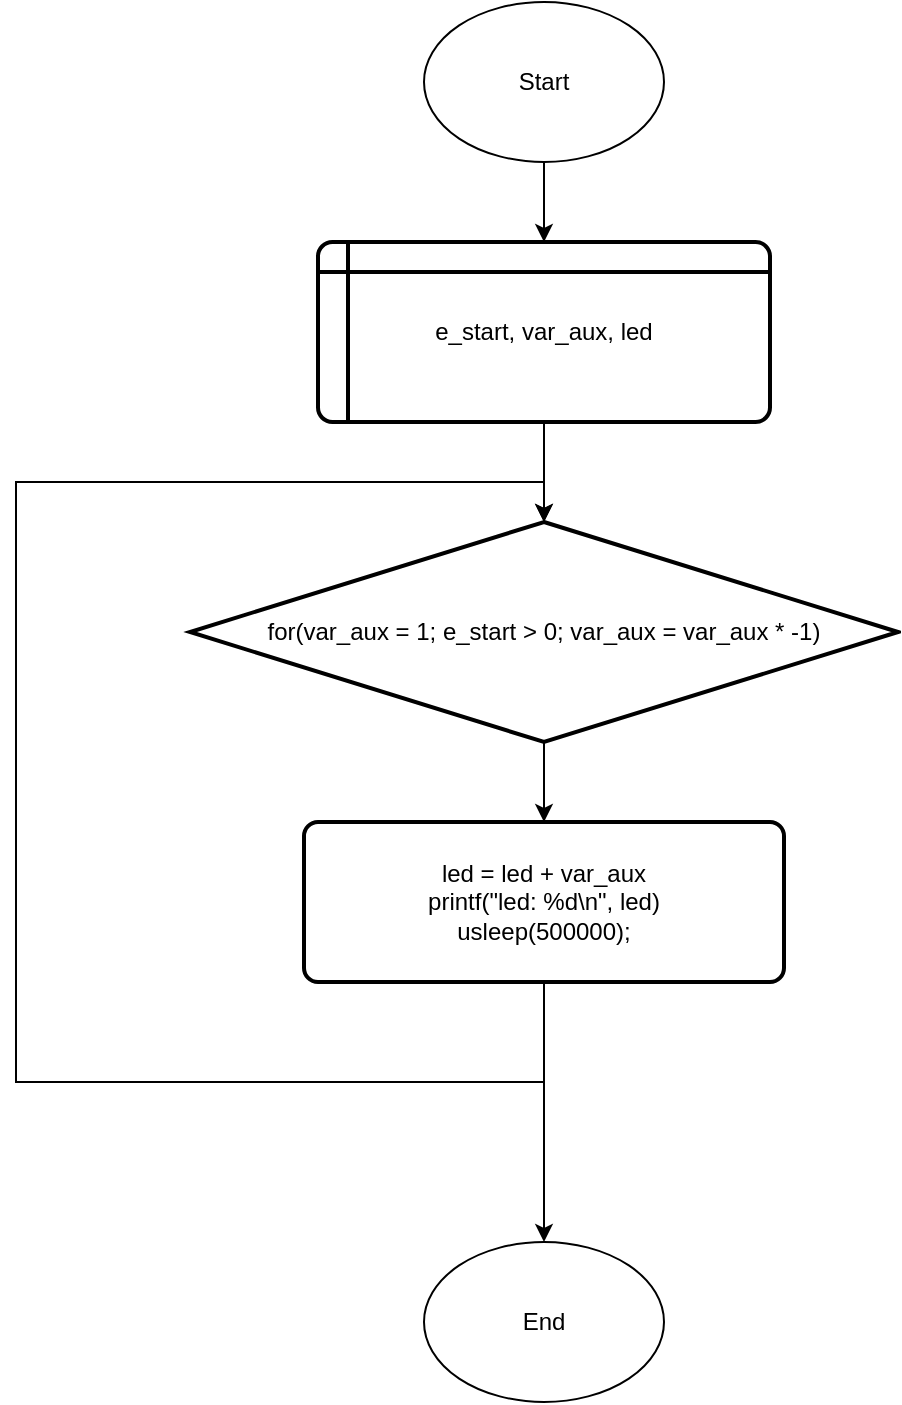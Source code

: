 <mxfile version="13.9.8" type="github">
  <diagram id="Wgviki-l0EfkDVma22c8" name="Page-1">
    <mxGraphModel dx="1381" dy="764" grid="1" gridSize="10" guides="1" tooltips="1" connect="1" arrows="1" fold="1" page="1" pageScale="1" pageWidth="827" pageHeight="1169" math="0" shadow="0">
      <root>
        <mxCell id="0" />
        <mxCell id="1" parent="0" />
        <mxCell id="wHfE8MEaqCjV4gWGgt7V-4" value="" style="edgeStyle=orthogonalEdgeStyle;rounded=0;orthogonalLoop=1;jettySize=auto;html=1;" edge="1" parent="1" source="wHfE8MEaqCjV4gWGgt7V-1" target="wHfE8MEaqCjV4gWGgt7V-2">
          <mxGeometry relative="1" as="geometry" />
        </mxCell>
        <mxCell id="wHfE8MEaqCjV4gWGgt7V-1" value="Start" style="ellipse;whiteSpace=wrap;html=1;" vertex="1" parent="1">
          <mxGeometry x="354" y="60" width="120" height="80" as="geometry" />
        </mxCell>
        <mxCell id="wHfE8MEaqCjV4gWGgt7V-5" value="" style="edgeStyle=orthogonalEdgeStyle;rounded=0;orthogonalLoop=1;jettySize=auto;html=1;" edge="1" parent="1" source="wHfE8MEaqCjV4gWGgt7V-2" target="wHfE8MEaqCjV4gWGgt7V-3">
          <mxGeometry relative="1" as="geometry" />
        </mxCell>
        <mxCell id="wHfE8MEaqCjV4gWGgt7V-2" value="e_start, var_aux, led" style="shape=internalStorage;whiteSpace=wrap;html=1;dx=15;dy=15;rounded=1;arcSize=8;strokeWidth=2;" vertex="1" parent="1">
          <mxGeometry x="301" y="180" width="226" height="90" as="geometry" />
        </mxCell>
        <mxCell id="wHfE8MEaqCjV4gWGgt7V-7" value="" style="edgeStyle=orthogonalEdgeStyle;rounded=0;orthogonalLoop=1;jettySize=auto;html=1;" edge="1" parent="1" source="wHfE8MEaqCjV4gWGgt7V-3" target="wHfE8MEaqCjV4gWGgt7V-6">
          <mxGeometry relative="1" as="geometry" />
        </mxCell>
        <mxCell id="wHfE8MEaqCjV4gWGgt7V-3" value="for(var_aux = 1; e_start &amp;gt; 0; var_aux = var_aux * -1)" style="strokeWidth=2;html=1;shape=mxgraph.flowchart.decision;whiteSpace=wrap;" vertex="1" parent="1">
          <mxGeometry x="237" y="320" width="354" height="110" as="geometry" />
        </mxCell>
        <mxCell id="wHfE8MEaqCjV4gWGgt7V-8" style="edgeStyle=orthogonalEdgeStyle;rounded=0;orthogonalLoop=1;jettySize=auto;html=1;entryX=0.5;entryY=0;entryDx=0;entryDy=0;entryPerimeter=0;" edge="1" parent="1" source="wHfE8MEaqCjV4gWGgt7V-6" target="wHfE8MEaqCjV4gWGgt7V-3">
          <mxGeometry relative="1" as="geometry">
            <Array as="points">
              <mxPoint x="414" y="600" />
              <mxPoint x="150" y="600" />
              <mxPoint x="150" y="300" />
              <mxPoint x="414" y="300" />
            </Array>
          </mxGeometry>
        </mxCell>
        <mxCell id="wHfE8MEaqCjV4gWGgt7V-10" style="edgeStyle=orthogonalEdgeStyle;rounded=0;orthogonalLoop=1;jettySize=auto;html=1;entryX=0.5;entryY=0;entryDx=0;entryDy=0;" edge="1" parent="1" source="wHfE8MEaqCjV4gWGgt7V-6" target="wHfE8MEaqCjV4gWGgt7V-9">
          <mxGeometry relative="1" as="geometry" />
        </mxCell>
        <mxCell id="wHfE8MEaqCjV4gWGgt7V-6" value="led = led + var_aux&lt;br&gt;printf(&quot;led: %d\n&quot;, led)&lt;br&gt;usleep(500000);" style="rounded=1;whiteSpace=wrap;html=1;absoluteArcSize=1;arcSize=14;strokeWidth=2;" vertex="1" parent="1">
          <mxGeometry x="294" y="470" width="240" height="80" as="geometry" />
        </mxCell>
        <mxCell id="wHfE8MEaqCjV4gWGgt7V-9" value="End" style="ellipse;whiteSpace=wrap;html=1;" vertex="1" parent="1">
          <mxGeometry x="354" y="680" width="120" height="80" as="geometry" />
        </mxCell>
      </root>
    </mxGraphModel>
  </diagram>
</mxfile>
